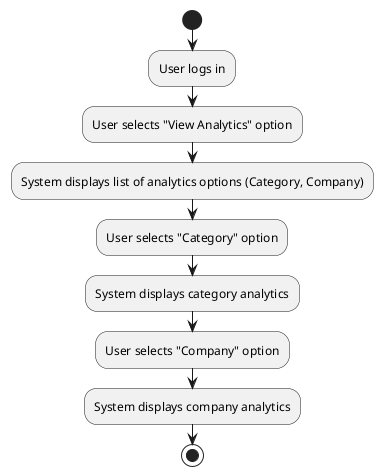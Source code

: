 @startuml
'https://plantuml.com/activity-diagram-beta

start
:User logs in;
:User selects "View Analytics" option;
:System displays list of analytics options (Category, Company);
:User selects "Category" option;
:System displays category analytics;
:User selects "Company" option;
:System displays company analytics;
stop

@enduml
